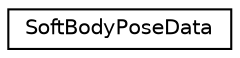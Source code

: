 digraph "Graphical Class Hierarchy"
{
  edge [fontname="Helvetica",fontsize="10",labelfontname="Helvetica",labelfontsize="10"];
  node [fontname="Helvetica",fontsize="10",shape=record];
  rankdir="LR";
  Node1 [label="SoftBodyPoseData",height=0.2,width=0.4,color="black", fillcolor="white", style="filled",URL="$struct_soft_body_pose_data.html"];
}

